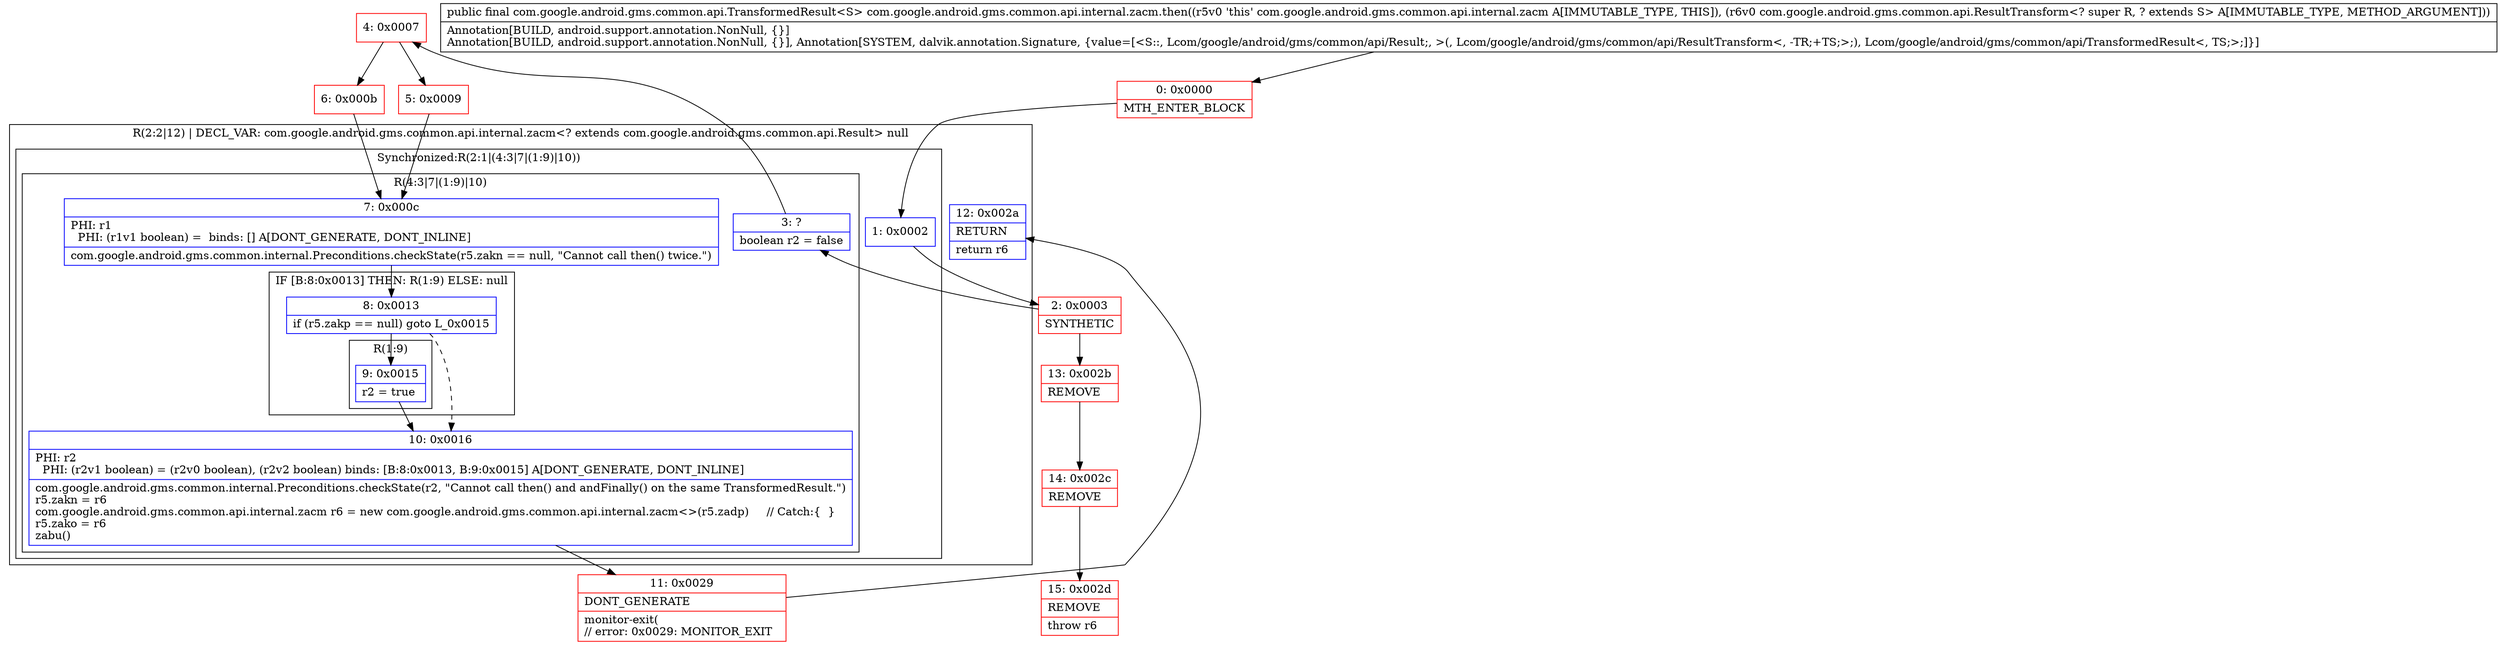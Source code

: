 digraph "CFG forcom.google.android.gms.common.api.internal.zacm.then(Lcom\/google\/android\/gms\/common\/api\/ResultTransform;)Lcom\/google\/android\/gms\/common\/api\/TransformedResult;" {
subgraph cluster_Region_1488331692 {
label = "R(2:2|12) | DECL_VAR: com.google.android.gms.common.api.internal.zacm\<? extends com.google.android.gms.common.api.Result\> null\l";
node [shape=record,color=blue];
subgraph cluster_SynchronizedRegion_1644101086 {
label = "Synchronized:R(2:1|(4:3|7|(1:9)|10))";
node [shape=record,color=blue];
Node_1 [shape=record,label="{1\:\ 0x0002}"];
subgraph cluster_Region_1210321136 {
label = "R(4:3|7|(1:9)|10)";
node [shape=record,color=blue];
Node_3 [shape=record,label="{3\:\ ?|boolean r2 = false\l}"];
Node_7 [shape=record,label="{7\:\ 0x000c|PHI: r1 \l  PHI: (r1v1 boolean) =  binds: [] A[DONT_GENERATE, DONT_INLINE]\l|com.google.android.gms.common.internal.Preconditions.checkState(r5.zakn == null, \"Cannot call then() twice.\")\l}"];
subgraph cluster_IfRegion_852759152 {
label = "IF [B:8:0x0013] THEN: R(1:9) ELSE: null";
node [shape=record,color=blue];
Node_8 [shape=record,label="{8\:\ 0x0013|if (r5.zakp == null) goto L_0x0015\l}"];
subgraph cluster_Region_493510075 {
label = "R(1:9)";
node [shape=record,color=blue];
Node_9 [shape=record,label="{9\:\ 0x0015|r2 = true\l}"];
}
}
Node_10 [shape=record,label="{10\:\ 0x0016|PHI: r2 \l  PHI: (r2v1 boolean) = (r2v0 boolean), (r2v2 boolean) binds: [B:8:0x0013, B:9:0x0015] A[DONT_GENERATE, DONT_INLINE]\l|com.google.android.gms.common.internal.Preconditions.checkState(r2, \"Cannot call then() and andFinally() on the same TransformedResult.\")\lr5.zakn = r6\lcom.google.android.gms.common.api.internal.zacm r6 = new com.google.android.gms.common.api.internal.zacm\<\>(r5.zadp)     \/\/ Catch:\{  \}\lr5.zako = r6\lzabu()\l}"];
}
}
Node_12 [shape=record,label="{12\:\ 0x002a|RETURN\l|return r6\l}"];
}
Node_0 [shape=record,color=red,label="{0\:\ 0x0000|MTH_ENTER_BLOCK\l}"];
Node_2 [shape=record,color=red,label="{2\:\ 0x0003|SYNTHETIC\l}"];
Node_4 [shape=record,color=red,label="{4\:\ 0x0007}"];
Node_5 [shape=record,color=red,label="{5\:\ 0x0009}"];
Node_6 [shape=record,color=red,label="{6\:\ 0x000b}"];
Node_11 [shape=record,color=red,label="{11\:\ 0x0029|DONT_GENERATE\l|monitor\-exit(\l\/\/ error: 0x0029: MONITOR_EXIT  \l}"];
Node_13 [shape=record,color=red,label="{13\:\ 0x002b|REMOVE\l}"];
Node_14 [shape=record,color=red,label="{14\:\ 0x002c|REMOVE\l}"];
Node_15 [shape=record,color=red,label="{15\:\ 0x002d|REMOVE\l|throw r6\l}"];
MethodNode[shape=record,label="{public final com.google.android.gms.common.api.TransformedResult\<S\> com.google.android.gms.common.api.internal.zacm.then((r5v0 'this' com.google.android.gms.common.api.internal.zacm A[IMMUTABLE_TYPE, THIS]), (r6v0 com.google.android.gms.common.api.ResultTransform\<? super R, ? extends S\> A[IMMUTABLE_TYPE, METHOD_ARGUMENT]))  | Annotation[BUILD, android.support.annotation.NonNull, \{\}]\lAnnotation[BUILD, android.support.annotation.NonNull, \{\}], Annotation[SYSTEM, dalvik.annotation.Signature, \{value=[\<S::, Lcom\/google\/android\/gms\/common\/api\/Result;, \>(, Lcom\/google\/android\/gms\/common\/api\/ResultTransform\<, \-TR;+TS;\>;), Lcom\/google\/android\/gms\/common\/api\/TransformedResult\<, TS;\>;]\}]\l}"];
MethodNode -> Node_0;
Node_1 -> Node_2;
Node_3 -> Node_4;
Node_7 -> Node_8;
Node_8 -> Node_9;
Node_8 -> Node_10[style=dashed];
Node_9 -> Node_10;
Node_10 -> Node_11;
Node_0 -> Node_1;
Node_2 -> Node_3;
Node_2 -> Node_13;
Node_4 -> Node_5;
Node_4 -> Node_6;
Node_5 -> Node_7;
Node_6 -> Node_7;
Node_11 -> Node_12;
Node_13 -> Node_14;
Node_14 -> Node_15;
}

